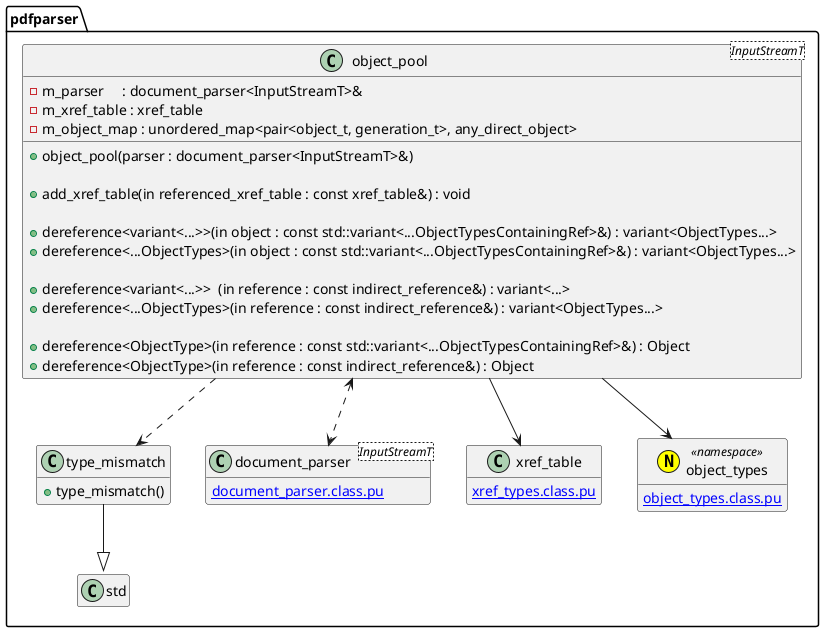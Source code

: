 @startuml object_pool
hide empty members
namespace pdfparser {
class type_mismatch {
	+type_mismatch()
}
type_mismatch --|> std::runtime_error

class object_pool<InputStreamT> {
	-m_parser     : document_parser<InputStreamT>&
	-m_xref_table : xref_table
	-m_object_map : unordered_map<pair<object_t, generation_t>, any_direct_object>

	+object_pool(parser : document_parser<InputStreamT>&)

	+add_xref_table(in referenced_xref_table : const xref_table&) : void

	' NOTE: variant 版は必要になったら実装
	+dereference<variant<...>>(in object : const std::variant<...ObjectTypesContainingRef>&) : variant<ObjectTypes...>
	+dereference<...ObjectTypes>(in object : const std::variant<...ObjectTypesContainingRef>&) : variant<ObjectTypes...>

	' NOTE: variant 版は必要になったら実装
	+dereference<variant<...>>  (in reference : const indirect_reference&) : variant<...>
	+dereference<...ObjectTypes>(in reference : const indirect_reference&) : variant<ObjectTypes...>

	+dereference<ObjectType>(in reference : const std::variant<...ObjectTypesContainingRef>&) : Object
	+dereference<ObjectType>(in reference : const indirect_reference&) : Object
}
object_pool <..> document_parser
object_pool --> xref_table
object_pool --> object_types
object_pool ..> type_mismatch

class document_parser<InputStreamT> {
	[[document_parser.class.pu]]
}
class xref_table {
	[[xref_types.class.pu]]
}
annotation object_types <<(N, yellow) namespace>> {
	[[object_types.class.pu]]
}
}
@enduml
